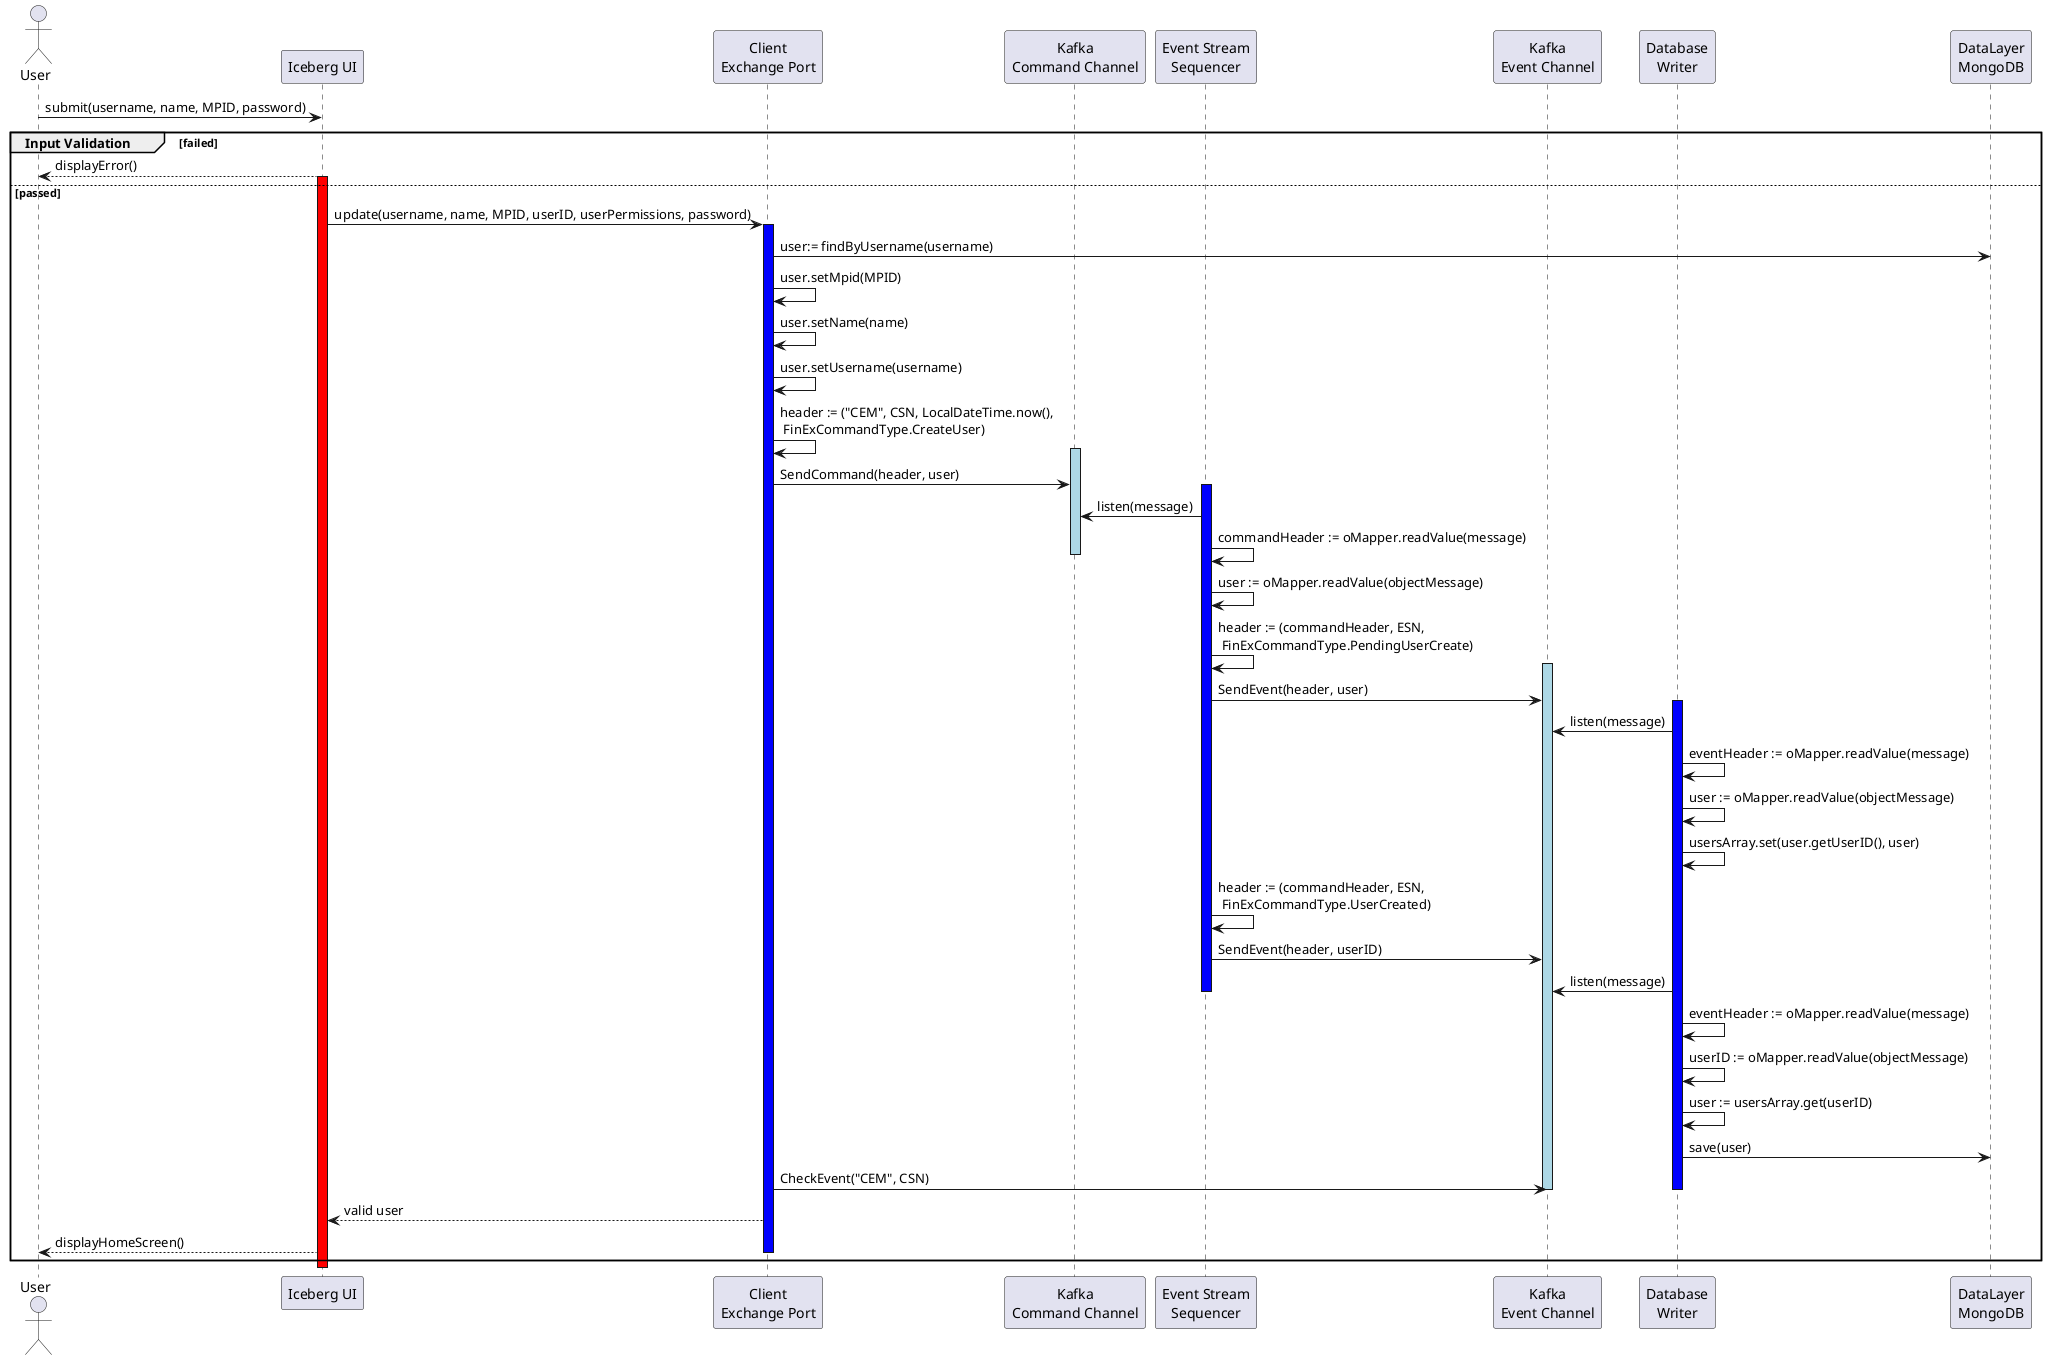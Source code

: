 @startuml
actor User as user
participant "Iceberg UI" as ice
participant "Client\nExchange Port" as server
participant "Kafka\nCommand Channel" as command
participant "Event Stream\nSequencer" as ess
participant "Kafka\nEvent Channel" as event
participant "Database\nWriter" as writer
participant "DataLayer\nMongoDB" as db

user -> ice: submit(username, name, MPID, password)

group Input Validation [failed]
    ice--> user: displayError()
    activate ice#red
else passed
    ice-> server: update(username, name, MPID, userID, userPermissions, password)
    activate server #blue
    server -> db: user:= findByUsername(username)
    server -> server: user.setMpid(MPID)
    server -> server: user.setName(name)
    server -> server: user.setUsername(username)

    server -> server: header := ("CEM", CSN, LocalDateTime.now(),\n FinExCommandType.CreateUser)
    activate command #lightblue
    server -> command: SendCommand(header, user)

    activate ess #blue
    command <- ess: listen(message)
    ess -> ess: commandHeader := oMapper.readValue(message)
    deactivate command
    ess -> ess: user := oMapper.readValue(objectMessage)

    ess -> ess: header := (commandHeader, ESN,\n FinExCommandType.PendingUserCreate)
    activate event #lightblue
    ess -> event: SendEvent(header, user)

    activate writer #blue
    event <- writer: listen(message)

    writer -> writer: eventHeader := oMapper.readValue(message)
    writer -> writer: user := oMapper.readValue(objectMessage)
    writer -> writer: usersArray.set(user.getUserID(), user)

    ess -> ess: header := (commandHeader, ESN,\n FinExCommandType.UserCreated)
    ess -> event: SendEvent(header, userID)

    event <- writer: listen(message)
    deactivate ess

    writer -> writer: eventHeader := oMapper.readValue(message)
    writer -> writer: userID := oMapper.readValue(objectMessage)
    writer -> writer: user := usersArray.get(userID)

    writer -> db: save(user)

    server -> event: CheckEvent("CEM", CSN)
    deactivate writer
    deactivate event

    server --> ice: valid user
    ice--> user: displayHomeScreen()
    deactivate server
end

deactivate ice
@enduml